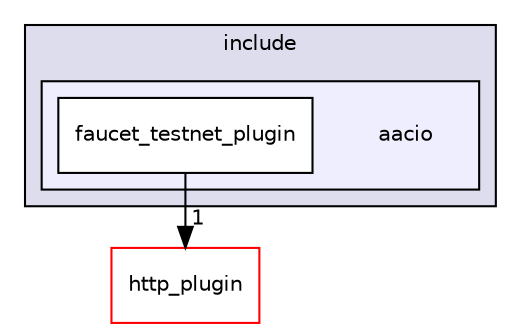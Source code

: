 digraph "plugins/faucet_testnet_plugin/include/aacio" {
  compound=true
  node [ fontsize="10", fontname="Helvetica"];
  edge [ labelfontsize="10", labelfontname="Helvetica"];
  subgraph clusterdir_20725c6520774c6098ec45e47e5b6127 {
    graph [ bgcolor="#ddddee", pencolor="black", label="include" fontname="Helvetica", fontsize="10", URL="dir_20725c6520774c6098ec45e47e5b6127.html"]
  subgraph clusterdir_a2a85718e70315af9b9619eaaf22bbbe {
    graph [ bgcolor="#eeeeff", pencolor="black", label="" URL="dir_a2a85718e70315af9b9619eaaf22bbbe.html"];
    dir_a2a85718e70315af9b9619eaaf22bbbe [shape=plaintext label="aacio"];
    dir_790f086326f498149b3d7fdbcc8a8acf [shape=box label="faucet_testnet_plugin" color="black" fillcolor="white" style="filled" URL="dir_790f086326f498149b3d7fdbcc8a8acf.html"];
  }
  }
  dir_f833ff7a85c55360bd990f87a6f90636 [shape=box label="http_plugin" fillcolor="white" style="filled" color="red" URL="dir_f833ff7a85c55360bd990f87a6f90636.html"];
  dir_790f086326f498149b3d7fdbcc8a8acf->dir_f833ff7a85c55360bd990f87a6f90636 [headlabel="1", labeldistance=1.5 headhref="dir_001855_001856.html"];
}
